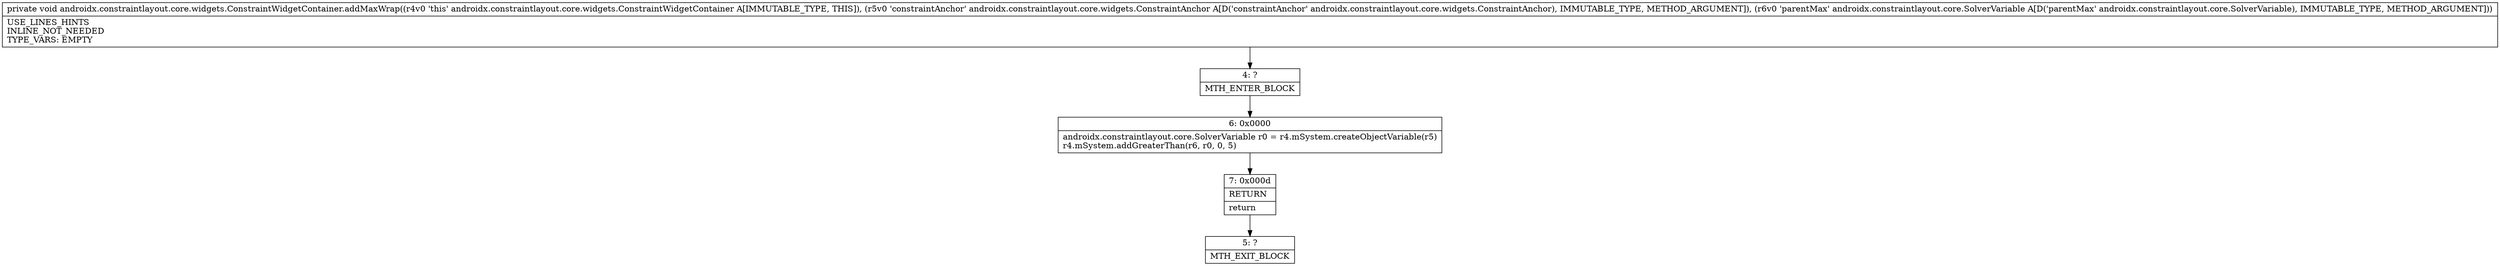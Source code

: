 digraph "CFG forandroidx.constraintlayout.core.widgets.ConstraintWidgetContainer.addMaxWrap(Landroidx\/constraintlayout\/core\/widgets\/ConstraintAnchor;Landroidx\/constraintlayout\/core\/SolverVariable;)V" {
Node_4 [shape=record,label="{4\:\ ?|MTH_ENTER_BLOCK\l}"];
Node_6 [shape=record,label="{6\:\ 0x0000|androidx.constraintlayout.core.SolverVariable r0 = r4.mSystem.createObjectVariable(r5)\lr4.mSystem.addGreaterThan(r6, r0, 0, 5)\l}"];
Node_7 [shape=record,label="{7\:\ 0x000d|RETURN\l|return\l}"];
Node_5 [shape=record,label="{5\:\ ?|MTH_EXIT_BLOCK\l}"];
MethodNode[shape=record,label="{private void androidx.constraintlayout.core.widgets.ConstraintWidgetContainer.addMaxWrap((r4v0 'this' androidx.constraintlayout.core.widgets.ConstraintWidgetContainer A[IMMUTABLE_TYPE, THIS]), (r5v0 'constraintAnchor' androidx.constraintlayout.core.widgets.ConstraintAnchor A[D('constraintAnchor' androidx.constraintlayout.core.widgets.ConstraintAnchor), IMMUTABLE_TYPE, METHOD_ARGUMENT]), (r6v0 'parentMax' androidx.constraintlayout.core.SolverVariable A[D('parentMax' androidx.constraintlayout.core.SolverVariable), IMMUTABLE_TYPE, METHOD_ARGUMENT]))  | USE_LINES_HINTS\lINLINE_NOT_NEEDED\lTYPE_VARS: EMPTY\l}"];
MethodNode -> Node_4;Node_4 -> Node_6;
Node_6 -> Node_7;
Node_7 -> Node_5;
}

